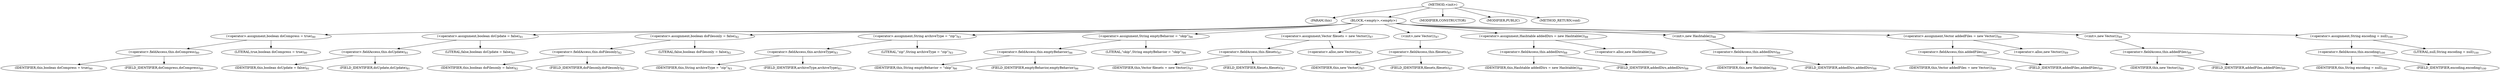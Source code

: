 digraph "&lt;init&gt;" {  
"1987" [label = <(METHOD,&lt;init&gt;)> ]
"1988" [label = <(PARAM,this)> ]
"1989" [label = <(BLOCK,&lt;empty&gt;,&lt;empty&gt;)> ]
"1990" [label = <(&lt;operator&gt;.assignment,boolean doCompress = true)<SUB>80</SUB>> ]
"1991" [label = <(&lt;operator&gt;.fieldAccess,this.doCompress)<SUB>80</SUB>> ]
"1992" [label = <(IDENTIFIER,this,boolean doCompress = true)<SUB>80</SUB>> ]
"1993" [label = <(FIELD_IDENTIFIER,doCompress,doCompress)<SUB>80</SUB>> ]
"1994" [label = <(LITERAL,true,boolean doCompress = true)<SUB>80</SUB>> ]
"1995" [label = <(&lt;operator&gt;.assignment,boolean doUpdate = false)<SUB>81</SUB>> ]
"1996" [label = <(&lt;operator&gt;.fieldAccess,this.doUpdate)<SUB>81</SUB>> ]
"1997" [label = <(IDENTIFIER,this,boolean doUpdate = false)<SUB>81</SUB>> ]
"1998" [label = <(FIELD_IDENTIFIER,doUpdate,doUpdate)<SUB>81</SUB>> ]
"1999" [label = <(LITERAL,false,boolean doUpdate = false)<SUB>81</SUB>> ]
"2000" [label = <(&lt;operator&gt;.assignment,boolean doFilesonly = false)<SUB>82</SUB>> ]
"2001" [label = <(&lt;operator&gt;.fieldAccess,this.doFilesonly)<SUB>82</SUB>> ]
"2002" [label = <(IDENTIFIER,this,boolean doFilesonly = false)<SUB>82</SUB>> ]
"2003" [label = <(FIELD_IDENTIFIER,doFilesonly,doFilesonly)<SUB>82</SUB>> ]
"2004" [label = <(LITERAL,false,boolean doFilesonly = false)<SUB>82</SUB>> ]
"2005" [label = <(&lt;operator&gt;.assignment,String archiveType = &quot;zip&quot;)<SUB>83</SUB>> ]
"2006" [label = <(&lt;operator&gt;.fieldAccess,this.archiveType)<SUB>83</SUB>> ]
"2007" [label = <(IDENTIFIER,this,String archiveType = &quot;zip&quot;)<SUB>83</SUB>> ]
"2008" [label = <(FIELD_IDENTIFIER,archiveType,archiveType)<SUB>83</SUB>> ]
"2009" [label = <(LITERAL,&quot;zip&quot;,String archiveType = &quot;zip&quot;)<SUB>83</SUB>> ]
"2010" [label = <(&lt;operator&gt;.assignment,String emptyBehavior = &quot;skip&quot;)<SUB>86</SUB>> ]
"2011" [label = <(&lt;operator&gt;.fieldAccess,this.emptyBehavior)<SUB>86</SUB>> ]
"2012" [label = <(IDENTIFIER,this,String emptyBehavior = &quot;skip&quot;)<SUB>86</SUB>> ]
"2013" [label = <(FIELD_IDENTIFIER,emptyBehavior,emptyBehavior)<SUB>86</SUB>> ]
"2014" [label = <(LITERAL,&quot;skip&quot;,String emptyBehavior = &quot;skip&quot;)<SUB>86</SUB>> ]
"2015" [label = <(&lt;operator&gt;.assignment,Vector filesets = new Vector())<SUB>87</SUB>> ]
"2016" [label = <(&lt;operator&gt;.fieldAccess,this.filesets)<SUB>87</SUB>> ]
"2017" [label = <(IDENTIFIER,this,Vector filesets = new Vector())<SUB>87</SUB>> ]
"2018" [label = <(FIELD_IDENTIFIER,filesets,filesets)<SUB>87</SUB>> ]
"2019" [label = <(&lt;operator&gt;.alloc,new Vector())<SUB>87</SUB>> ]
"2020" [label = <(&lt;init&gt;,new Vector())<SUB>87</SUB>> ]
"2021" [label = <(&lt;operator&gt;.fieldAccess,this.filesets)<SUB>87</SUB>> ]
"2022" [label = <(IDENTIFIER,this,new Vector())<SUB>87</SUB>> ]
"2023" [label = <(FIELD_IDENTIFIER,filesets,filesets)<SUB>87</SUB>> ]
"2024" [label = <(&lt;operator&gt;.assignment,Hashtable addedDirs = new Hashtable())<SUB>88</SUB>> ]
"2025" [label = <(&lt;operator&gt;.fieldAccess,this.addedDirs)<SUB>88</SUB>> ]
"2026" [label = <(IDENTIFIER,this,Hashtable addedDirs = new Hashtable())<SUB>88</SUB>> ]
"2027" [label = <(FIELD_IDENTIFIER,addedDirs,addedDirs)<SUB>88</SUB>> ]
"2028" [label = <(&lt;operator&gt;.alloc,new Hashtable())<SUB>88</SUB>> ]
"2029" [label = <(&lt;init&gt;,new Hashtable())<SUB>88</SUB>> ]
"2030" [label = <(&lt;operator&gt;.fieldAccess,this.addedDirs)<SUB>88</SUB>> ]
"2031" [label = <(IDENTIFIER,this,new Hashtable())<SUB>88</SUB>> ]
"2032" [label = <(FIELD_IDENTIFIER,addedDirs,addedDirs)<SUB>88</SUB>> ]
"2033" [label = <(&lt;operator&gt;.assignment,Vector addedFiles = new Vector())<SUB>89</SUB>> ]
"2034" [label = <(&lt;operator&gt;.fieldAccess,this.addedFiles)<SUB>89</SUB>> ]
"2035" [label = <(IDENTIFIER,this,Vector addedFiles = new Vector())<SUB>89</SUB>> ]
"2036" [label = <(FIELD_IDENTIFIER,addedFiles,addedFiles)<SUB>89</SUB>> ]
"2037" [label = <(&lt;operator&gt;.alloc,new Vector())<SUB>89</SUB>> ]
"2038" [label = <(&lt;init&gt;,new Vector())<SUB>89</SUB>> ]
"2039" [label = <(&lt;operator&gt;.fieldAccess,this.addedFiles)<SUB>89</SUB>> ]
"2040" [label = <(IDENTIFIER,this,new Vector())<SUB>89</SUB>> ]
"2041" [label = <(FIELD_IDENTIFIER,addedFiles,addedFiles)<SUB>89</SUB>> ]
"2042" [label = <(&lt;operator&gt;.assignment,String encoding = null)<SUB>100</SUB>> ]
"2043" [label = <(&lt;operator&gt;.fieldAccess,this.encoding)<SUB>100</SUB>> ]
"2044" [label = <(IDENTIFIER,this,String encoding = null)<SUB>100</SUB>> ]
"2045" [label = <(FIELD_IDENTIFIER,encoding,encoding)<SUB>100</SUB>> ]
"2046" [label = <(LITERAL,null,String encoding = null)<SUB>100</SUB>> ]
"2047" [label = <(MODIFIER,CONSTRUCTOR)> ]
"2048" [label = <(MODIFIER,PUBLIC)> ]
"2049" [label = <(METHOD_RETURN,void)> ]
  "1987" -> "1988" 
  "1987" -> "1989" 
  "1987" -> "2047" 
  "1987" -> "2048" 
  "1987" -> "2049" 
  "1989" -> "1990" 
  "1989" -> "1995" 
  "1989" -> "2000" 
  "1989" -> "2005" 
  "1989" -> "2010" 
  "1989" -> "2015" 
  "1989" -> "2020" 
  "1989" -> "2024" 
  "1989" -> "2029" 
  "1989" -> "2033" 
  "1989" -> "2038" 
  "1989" -> "2042" 
  "1990" -> "1991" 
  "1990" -> "1994" 
  "1991" -> "1992" 
  "1991" -> "1993" 
  "1995" -> "1996" 
  "1995" -> "1999" 
  "1996" -> "1997" 
  "1996" -> "1998" 
  "2000" -> "2001" 
  "2000" -> "2004" 
  "2001" -> "2002" 
  "2001" -> "2003" 
  "2005" -> "2006" 
  "2005" -> "2009" 
  "2006" -> "2007" 
  "2006" -> "2008" 
  "2010" -> "2011" 
  "2010" -> "2014" 
  "2011" -> "2012" 
  "2011" -> "2013" 
  "2015" -> "2016" 
  "2015" -> "2019" 
  "2016" -> "2017" 
  "2016" -> "2018" 
  "2020" -> "2021" 
  "2021" -> "2022" 
  "2021" -> "2023" 
  "2024" -> "2025" 
  "2024" -> "2028" 
  "2025" -> "2026" 
  "2025" -> "2027" 
  "2029" -> "2030" 
  "2030" -> "2031" 
  "2030" -> "2032" 
  "2033" -> "2034" 
  "2033" -> "2037" 
  "2034" -> "2035" 
  "2034" -> "2036" 
  "2038" -> "2039" 
  "2039" -> "2040" 
  "2039" -> "2041" 
  "2042" -> "2043" 
  "2042" -> "2046" 
  "2043" -> "2044" 
  "2043" -> "2045" 
}
